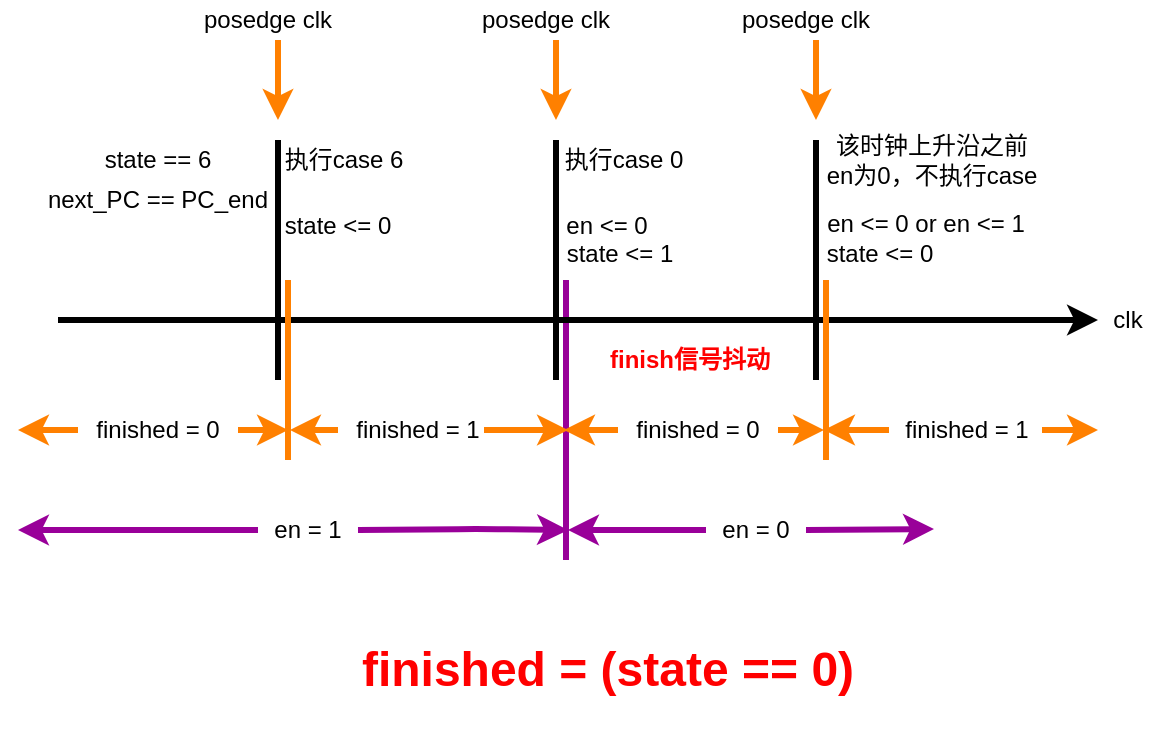 <mxfile version="13.10.0" type="embed">
    <diagram id="PE29IFoELmJ7gOH52F9C" name="第 1 页">
        <mxGraphModel dx="564" dy="430" grid="1" gridSize="10" guides="1" tooltips="1" connect="1" arrows="1" fold="1" page="1" pageScale="1" pageWidth="827" pageHeight="1169" background="#ffffff" math="0" shadow="0">
            <root>
                <mxCell id="0"/>
                <mxCell id="1" parent="0"/>
                <mxCell id="5" value="" style="endArrow=none;html=1;strokeColor=#000000;strokeWidth=3;" parent="1" edge="1">
                    <mxGeometry width="50" height="50" relative="1" as="geometry">
                        <mxPoint x="150" y="210" as="sourcePoint"/>
                        <mxPoint x="150" y="90" as="targetPoint"/>
                    </mxGeometry>
                </mxCell>
                <mxCell id="6" value="&lt;font color=&quot;#000000&quot;&gt;state == 6&lt;/font&gt;" style="text;html=1;strokeColor=none;fillColor=none;align=center;verticalAlign=middle;whiteSpace=wrap;rounded=0;" parent="1" vertex="1">
                    <mxGeometry x="60" y="90" width="60" height="20" as="geometry"/>
                </mxCell>
                <mxCell id="7" value="&lt;font color=&quot;#000000&quot;&gt;next_PC == PC_end&lt;/font&gt;" style="text;html=1;strokeColor=none;fillColor=none;align=center;verticalAlign=middle;whiteSpace=wrap;rounded=0;" parent="1" vertex="1">
                    <mxGeometry x="30" y="110" width="120" height="20" as="geometry"/>
                </mxCell>
                <mxCell id="9" value="&lt;font color=&quot;#000000&quot;&gt;posedge clk&lt;/font&gt;" style="text;html=1;strokeColor=none;fillColor=none;align=center;verticalAlign=middle;whiteSpace=wrap;rounded=0;" parent="1" vertex="1">
                    <mxGeometry x="100" y="20" width="90" height="20" as="geometry"/>
                </mxCell>
                <mxCell id="10" value="&lt;font color=&quot;#000000&quot;&gt;state &amp;lt;= 0&lt;/font&gt;" style="text;html=1;strokeColor=none;fillColor=none;align=center;verticalAlign=middle;whiteSpace=wrap;rounded=0;" parent="1" vertex="1">
                    <mxGeometry x="150" y="123" width="60" height="20" as="geometry"/>
                </mxCell>
                <mxCell id="11" value="" style="endArrow=classic;html=1;strokeWidth=3;strokeColor=#FF8000;" parent="1" edge="1">
                    <mxGeometry width="50" height="50" relative="1" as="geometry">
                        <mxPoint x="150" y="40" as="sourcePoint"/>
                        <mxPoint x="150" y="80" as="targetPoint"/>
                    </mxGeometry>
                </mxCell>
                <mxCell id="12" value="" style="endArrow=none;html=1;strokeColor=#000000;strokeWidth=3;" parent="1" edge="1">
                    <mxGeometry width="50" height="50" relative="1" as="geometry">
                        <mxPoint x="289" y="210" as="sourcePoint"/>
                        <mxPoint x="289" y="90" as="targetPoint"/>
                    </mxGeometry>
                </mxCell>
                <mxCell id="13" value="&lt;font color=&quot;#000000&quot;&gt;posedge clk&lt;/font&gt;" style="text;html=1;strokeColor=none;fillColor=none;align=center;verticalAlign=middle;whiteSpace=wrap;rounded=0;" parent="1" vertex="1">
                    <mxGeometry x="239" y="20" width="90" height="20" as="geometry"/>
                </mxCell>
                <mxCell id="14" value="" style="endArrow=classic;html=1;strokeWidth=3;strokeColor=#FF8000;" parent="1" edge="1">
                    <mxGeometry width="50" height="50" relative="1" as="geometry">
                        <mxPoint x="289" y="40" as="sourcePoint"/>
                        <mxPoint x="289" y="80" as="targetPoint"/>
                    </mxGeometry>
                </mxCell>
                <mxCell id="15" value="" style="endArrow=none;html=1;strokeColor=#000000;strokeWidth=3;" parent="1" edge="1">
                    <mxGeometry width="50" height="50" relative="1" as="geometry">
                        <mxPoint x="419" y="210" as="sourcePoint"/>
                        <mxPoint x="419" y="90" as="targetPoint"/>
                    </mxGeometry>
                </mxCell>
                <mxCell id="16" value="&lt;font color=&quot;#000000&quot;&gt;posedge clk&lt;/font&gt;" style="text;html=1;strokeColor=none;fillColor=none;align=center;verticalAlign=middle;whiteSpace=wrap;rounded=0;" parent="1" vertex="1">
                    <mxGeometry x="369" y="20" width="90" height="20" as="geometry"/>
                </mxCell>
                <mxCell id="17" value="" style="endArrow=classic;html=1;strokeWidth=3;strokeColor=#FF8000;" parent="1" edge="1">
                    <mxGeometry width="50" height="50" relative="1" as="geometry">
                        <mxPoint x="419" y="40" as="sourcePoint"/>
                        <mxPoint x="419" y="80" as="targetPoint"/>
                    </mxGeometry>
                </mxCell>
                <mxCell id="19" value="&lt;font color=&quot;#000000&quot;&gt;state &amp;lt;= 0&lt;/font&gt;" style="text;html=1;strokeColor=none;fillColor=none;align=center;verticalAlign=middle;whiteSpace=wrap;rounded=0;" parent="1" vertex="1">
                    <mxGeometry x="421" y="137" width="60" height="20" as="geometry"/>
                </mxCell>
                <mxCell id="20" value="&lt;font color=&quot;#000000&quot;&gt;en &amp;lt;= 0&lt;/font&gt;" style="text;html=1;strokeColor=none;fillColor=none;align=center;verticalAlign=middle;whiteSpace=wrap;rounded=0;" parent="1" vertex="1">
                    <mxGeometry x="284" y="123" width="61" height="20" as="geometry"/>
                </mxCell>
                <mxCell id="21" value="&lt;font style=&quot;font-size: 12px&quot; color=&quot;#000000&quot;&gt;en = 1&lt;/font&gt;" style="text;html=1;strokeColor=none;fillColor=none;align=center;verticalAlign=middle;whiteSpace=wrap;rounded=0;" parent="1" vertex="1">
                    <mxGeometry x="140" y="270" width="50" height="30" as="geometry"/>
                </mxCell>
                <mxCell id="22" value="&lt;font color=&quot;#000000&quot;&gt;state &amp;lt;= 1&lt;/font&gt;" style="text;html=1;strokeColor=none;fillColor=none;align=center;verticalAlign=middle;whiteSpace=wrap;rounded=0;" parent="1" vertex="1">
                    <mxGeometry x="293" y="137" width="56" height="20" as="geometry"/>
                </mxCell>
                <mxCell id="26" value="" style="endArrow=classic;html=1;strokeWidth=3;exitX=0;exitY=0.5;exitDx=0;exitDy=0;strokeColor=#990099;" parent="1" source="21" edge="1">
                    <mxGeometry width="50" height="50" relative="1" as="geometry">
                        <mxPoint x="130" y="285" as="sourcePoint"/>
                        <mxPoint x="20" y="285" as="targetPoint"/>
                    </mxGeometry>
                </mxCell>
                <mxCell id="27" value="" style="endArrow=classic;html=1;strokeWidth=3;exitX=1;exitY=0.5;exitDx=0;exitDy=0;strokeColor=#990099;" parent="1" source="21" edge="1">
                    <mxGeometry width="50" height="50" relative="1" as="geometry">
                        <mxPoint x="195" y="285" as="sourcePoint"/>
                        <mxPoint x="295" y="285" as="targetPoint"/>
                        <Array as="points">
                            <mxPoint x="250" y="284.5"/>
                        </Array>
                    </mxGeometry>
                </mxCell>
                <mxCell id="28" value="&lt;font color=&quot;#000000&quot;&gt;en &amp;lt;= 0 or en &amp;lt;= 1&lt;/font&gt;" style="text;html=1;strokeColor=none;fillColor=none;align=center;verticalAlign=middle;whiteSpace=wrap;rounded=0;" parent="1" vertex="1">
                    <mxGeometry x="420" y="122" width="108" height="20" as="geometry"/>
                </mxCell>
                <mxCell id="31" value="&lt;font style=&quot;font-size: 12px&quot; color=&quot;#000000&quot;&gt;en = 0&lt;/font&gt;" style="text;html=1;strokeColor=none;fillColor=none;align=center;verticalAlign=middle;whiteSpace=wrap;rounded=0;" parent="1" vertex="1">
                    <mxGeometry x="364" y="270" width="50" height="30" as="geometry"/>
                </mxCell>
                <mxCell id="32" value="" style="endArrow=classic;html=1;strokeWidth=3;exitX=0;exitY=0.5;exitDx=0;exitDy=0;strokeColor=#990099;" parent="1" source="31" edge="1">
                    <mxGeometry width="50" height="50" relative="1" as="geometry">
                        <mxPoint x="357" y="284.5" as="sourcePoint"/>
                        <mxPoint x="295" y="285" as="targetPoint"/>
                    </mxGeometry>
                </mxCell>
                <mxCell id="33" value="" style="endArrow=classic;html=1;strokeWidth=3;exitX=1;exitY=0.5;exitDx=0;exitDy=0;strokeColor=#990099;" parent="1" source="31" edge="1">
                    <mxGeometry width="50" height="50" relative="1" as="geometry">
                        <mxPoint x="440" y="285" as="sourcePoint"/>
                        <mxPoint x="478" y="284.5" as="targetPoint"/>
                    </mxGeometry>
                </mxCell>
                <mxCell id="35" value="" style="endArrow=none;html=1;strokeWidth=3;strokeColor=#990099;" parent="1" edge="1">
                    <mxGeometry width="50" height="50" relative="1" as="geometry">
                        <mxPoint x="294" y="300" as="sourcePoint"/>
                        <mxPoint x="294" y="160" as="targetPoint"/>
                    </mxGeometry>
                </mxCell>
                <mxCell id="39" value="&lt;font color=&quot;#000000&quot;&gt;执行case 0&lt;/font&gt;" style="text;html=1;strokeColor=none;fillColor=none;align=center;verticalAlign=middle;whiteSpace=wrap;rounded=0;" parent="1" vertex="1">
                    <mxGeometry x="290" y="90" width="66" height="20" as="geometry"/>
                </mxCell>
                <mxCell id="41" value="&lt;font color=&quot;#000000&quot;&gt;该时钟上升沿之前en为0，不执行case&lt;/font&gt;" style="text;html=1;strokeColor=none;fillColor=none;align=center;verticalAlign=middle;whiteSpace=wrap;rounded=0;" parent="1" vertex="1">
                    <mxGeometry x="422" y="90" width="110" height="20" as="geometry"/>
                </mxCell>
                <mxCell id="43" value="" style="endArrow=classic;html=1;strokeWidth=3;strokeColor=#000000;" parent="1" target="45" edge="1">
                    <mxGeometry width="50" height="50" relative="1" as="geometry">
                        <mxPoint x="40" y="180" as="sourcePoint"/>
                        <mxPoint x="570" y="180" as="targetPoint"/>
                    </mxGeometry>
                </mxCell>
                <mxCell id="45" value="&lt;font color=&quot;#000000&quot;&gt;clk&lt;/font&gt;" style="text;html=1;strokeColor=none;fillColor=none;align=center;verticalAlign=middle;whiteSpace=wrap;rounded=0;" parent="1" vertex="1">
                    <mxGeometry x="560" y="170" width="30" height="20" as="geometry"/>
                </mxCell>
                <mxCell id="46" value="&lt;font color=&quot;#000000&quot;&gt;执行case 6&lt;/font&gt;" style="text;html=1;strokeColor=none;fillColor=none;align=center;verticalAlign=middle;whiteSpace=wrap;rounded=0;" parent="1" vertex="1">
                    <mxGeometry x="150" y="90" width="66" height="20" as="geometry"/>
                </mxCell>
                <mxCell id="47" value="&lt;font style=&quot;font-size: 12px&quot; color=&quot;#000000&quot;&gt;finished = 0&lt;/font&gt;" style="text;html=1;strokeColor=none;fillColor=none;align=center;verticalAlign=middle;whiteSpace=wrap;rounded=0;" parent="1" vertex="1">
                    <mxGeometry x="50" y="218.75" width="80" height="32.5" as="geometry"/>
                </mxCell>
                <mxCell id="48" value="" style="endArrow=classic;html=1;strokeColor=#FF8000;strokeWidth=3;exitX=0;exitY=0.5;exitDx=0;exitDy=0;" parent="1" source="47" edge="1">
                    <mxGeometry width="50" height="50" relative="1" as="geometry">
                        <mxPoint x="50" y="236.5" as="sourcePoint"/>
                        <mxPoint x="20" y="235" as="targetPoint"/>
                    </mxGeometry>
                </mxCell>
                <mxCell id="49" value="" style="endArrow=classic;html=1;strokeColor=#FF8000;strokeWidth=3;exitX=1;exitY=0.5;exitDx=0;exitDy=0;" parent="1" source="47" edge="1">
                    <mxGeometry width="50" height="50" relative="1" as="geometry">
                        <mxPoint x="115" y="235" as="sourcePoint"/>
                        <mxPoint x="155" y="235" as="targetPoint"/>
                        <Array as="points"/>
                    </mxGeometry>
                </mxCell>
                <mxCell id="50" value="&lt;font style=&quot;font-size: 12px&quot; color=&quot;#000000&quot;&gt;finished = 0&lt;/font&gt;" style="text;html=1;strokeColor=none;fillColor=none;align=center;verticalAlign=middle;whiteSpace=wrap;rounded=0;" parent="1" vertex="1">
                    <mxGeometry x="320" y="220" width="80" height="30" as="geometry"/>
                </mxCell>
                <mxCell id="51" value="" style="endArrow=classic;html=1;strokeColor=#FF8000;strokeWidth=3;exitX=0;exitY=0.5;exitDx=0;exitDy=0;" parent="1" source="50" edge="1">
                    <mxGeometry width="50" height="50" relative="1" as="geometry">
                        <mxPoint x="313" y="235" as="sourcePoint"/>
                        <mxPoint x="293" y="235" as="targetPoint"/>
                    </mxGeometry>
                </mxCell>
                <mxCell id="52" value="" style="endArrow=classic;html=1;strokeColor=#FF8000;strokeWidth=3;exitX=1;exitY=0.5;exitDx=0;exitDy=0;" parent="1" source="50" edge="1">
                    <mxGeometry width="50" height="50" relative="1" as="geometry">
                        <mxPoint x="396" y="235" as="sourcePoint"/>
                        <mxPoint x="423" y="235" as="targetPoint"/>
                        <Array as="points"/>
                    </mxGeometry>
                </mxCell>
                <mxCell id="53" value="" style="endArrow=none;html=1;strokeColor=#FF8000;strokeWidth=3;" parent="1" edge="1">
                    <mxGeometry width="50" height="50" relative="1" as="geometry">
                        <mxPoint x="155" y="250" as="sourcePoint"/>
                        <mxPoint x="155" y="160" as="targetPoint"/>
                    </mxGeometry>
                </mxCell>
                <mxCell id="54" value="&lt;font style=&quot;font-size: 12px&quot; color=&quot;#000000&quot;&gt;finished = 1&lt;/font&gt;" style="text;html=1;strokeColor=none;fillColor=none;align=center;verticalAlign=middle;whiteSpace=wrap;rounded=0;" parent="1" vertex="1">
                    <mxGeometry x="180" y="220" width="80" height="30" as="geometry"/>
                </mxCell>
                <mxCell id="55" value="" style="endArrow=classic;html=1;strokeColor=#FF8000;strokeWidth=3;exitX=0;exitY=0.5;exitDx=0;exitDy=0;" parent="1" source="54" edge="1">
                    <mxGeometry width="50" height="50" relative="1" as="geometry">
                        <mxPoint x="186" y="235" as="sourcePoint"/>
                        <mxPoint x="156" y="235" as="targetPoint"/>
                    </mxGeometry>
                </mxCell>
                <mxCell id="56" value="" style="endArrow=classic;html=1;strokeColor=#FF8000;strokeWidth=3;exitX=1;exitY=0.5;exitDx=0;exitDy=0;" parent="1" edge="1">
                    <mxGeometry width="50" height="50" relative="1" as="geometry">
                        <mxPoint x="253" y="235" as="sourcePoint"/>
                        <mxPoint x="295" y="235" as="targetPoint"/>
                        <Array as="points"/>
                    </mxGeometry>
                </mxCell>
                <mxCell id="57" value="" style="endArrow=none;html=1;strokeColor=#FF8000;strokeWidth=3;" parent="1" edge="1">
                    <mxGeometry width="50" height="50" relative="1" as="geometry">
                        <mxPoint x="424" y="250" as="sourcePoint"/>
                        <mxPoint x="424" y="160" as="targetPoint"/>
                    </mxGeometry>
                </mxCell>
                <mxCell id="58" value="&lt;font style=&quot;font-size: 12px&quot; color=&quot;#000000&quot;&gt;finished = 1&lt;/font&gt;" style="text;html=1;strokeColor=none;fillColor=none;align=center;verticalAlign=middle;whiteSpace=wrap;rounded=0;" parent="1" vertex="1">
                    <mxGeometry x="455.5" y="219.38" width="76.5" height="31.25" as="geometry"/>
                </mxCell>
                <mxCell id="59" value="" style="endArrow=classic;html=1;strokeColor=#FF8000;strokeWidth=3;exitX=0;exitY=0.5;exitDx=0;exitDy=0;" parent="1" source="58" edge="1">
                    <mxGeometry width="50" height="50" relative="1" as="geometry">
                        <mxPoint x="443" y="235" as="sourcePoint"/>
                        <mxPoint x="423" y="235" as="targetPoint"/>
                    </mxGeometry>
                </mxCell>
                <mxCell id="60" value="" style="endArrow=classic;html=1;strokeColor=#FF8000;strokeWidth=3;exitX=1;exitY=0.5;exitDx=0;exitDy=0;" parent="1" source="58" edge="1">
                    <mxGeometry width="50" height="50" relative="1" as="geometry">
                        <mxPoint x="526" y="235" as="sourcePoint"/>
                        <mxPoint x="560" y="235" as="targetPoint"/>
                        <Array as="points"/>
                    </mxGeometry>
                </mxCell>
                <mxCell id="62" value="&lt;font color=&quot;#ff0000&quot;&gt;&lt;b&gt;finish信号抖动&lt;/b&gt;&lt;/font&gt;" style="text;html=1;strokeColor=none;fillColor=none;align=center;verticalAlign=middle;whiteSpace=wrap;rounded=0;" parent="1" vertex="1">
                    <mxGeometry x="309.38" y="180" width="94.25" height="40" as="geometry"/>
                </mxCell>
                <mxCell id="63" value="&lt;h1&gt;&lt;font style=&quot;font-size: 24px&quot; color=&quot;#ff0000&quot;&gt;finished = (state == 0)&lt;/font&gt;&lt;/h1&gt;" style="text;html=1;strokeColor=none;fillColor=none;align=center;verticalAlign=middle;whiteSpace=wrap;rounded=0;" parent="1" vertex="1">
                    <mxGeometry x="180.5" y="330" width="268" height="50" as="geometry"/>
                </mxCell>
            </root>
        </mxGraphModel>
    </diagram>
</mxfile>